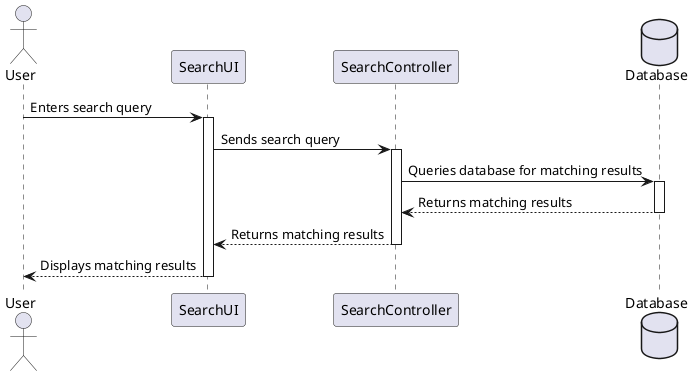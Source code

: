 @startuml
actor User
participant SearchUI
participant SearchController
database Database

User->SearchUI: Enters search query
activate SearchUI
SearchUI->SearchController: Sends search query
activate SearchController
SearchController->Database: Queries database for matching results
activate Database
Database-->SearchController: Returns matching results
deactivate Database
SearchController-->SearchUI: Returns matching results
deactivate SearchController
SearchUI-->User: Displays matching results
deactivate SearchUI
@enduml